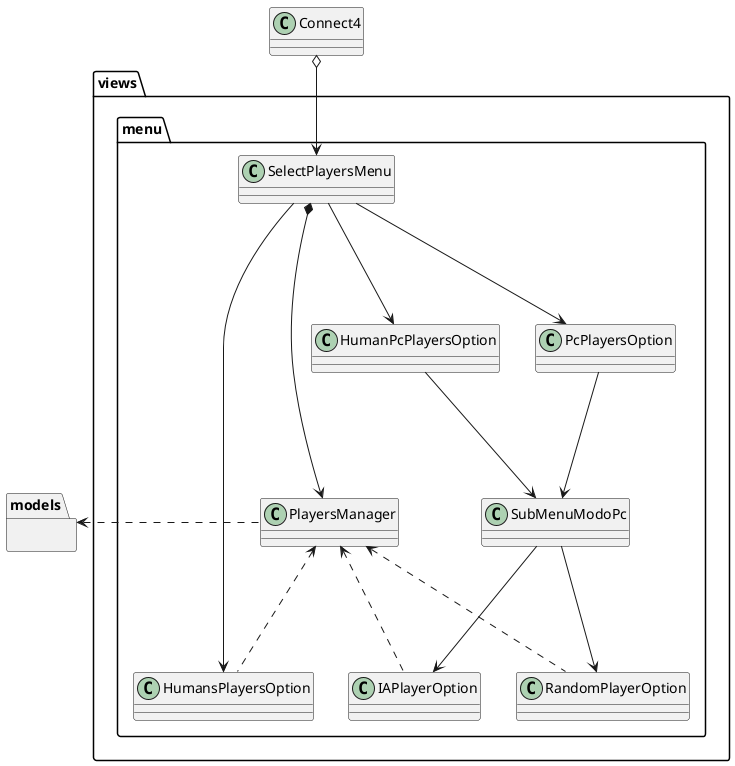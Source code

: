@startuml menuDiagram
package views.menu{
class SelectPlayersMenu{}
class PlayersManager{}
class SubMenuModoPc{}
class HumanPcPlayersOption{}
class HumansPlayersOption{}
class RandomPlayerOption{}
class PcPlayersOption{}
class IAPlayerOption{}

SelectPlayersMenu *-down----> PlayersManager
SelectPlayersMenu -down--> HumanPcPlayersOption
SelectPlayersMenu -down-> HumansPlayersOption
SelectPlayersMenu -down--> PcPlayersOption

PcPlayersOption -down--> SubMenuModoPc
HumanPcPlayersOption -down--> SubMenuModoPc
SubMenuModoPc -down--> IAPlayerOption
SubMenuModoPc -down--> RandomPlayerOption

PlayersManager <--. RandomPlayerOption
PlayersManager <--. IAPlayerOption
PlayersManager <--. HumansPlayersOption
}

package models {}

PlayersManager .-left-> models

class Connect4{}
Connect4 o-down-> SelectPlayersMenu
@enduml